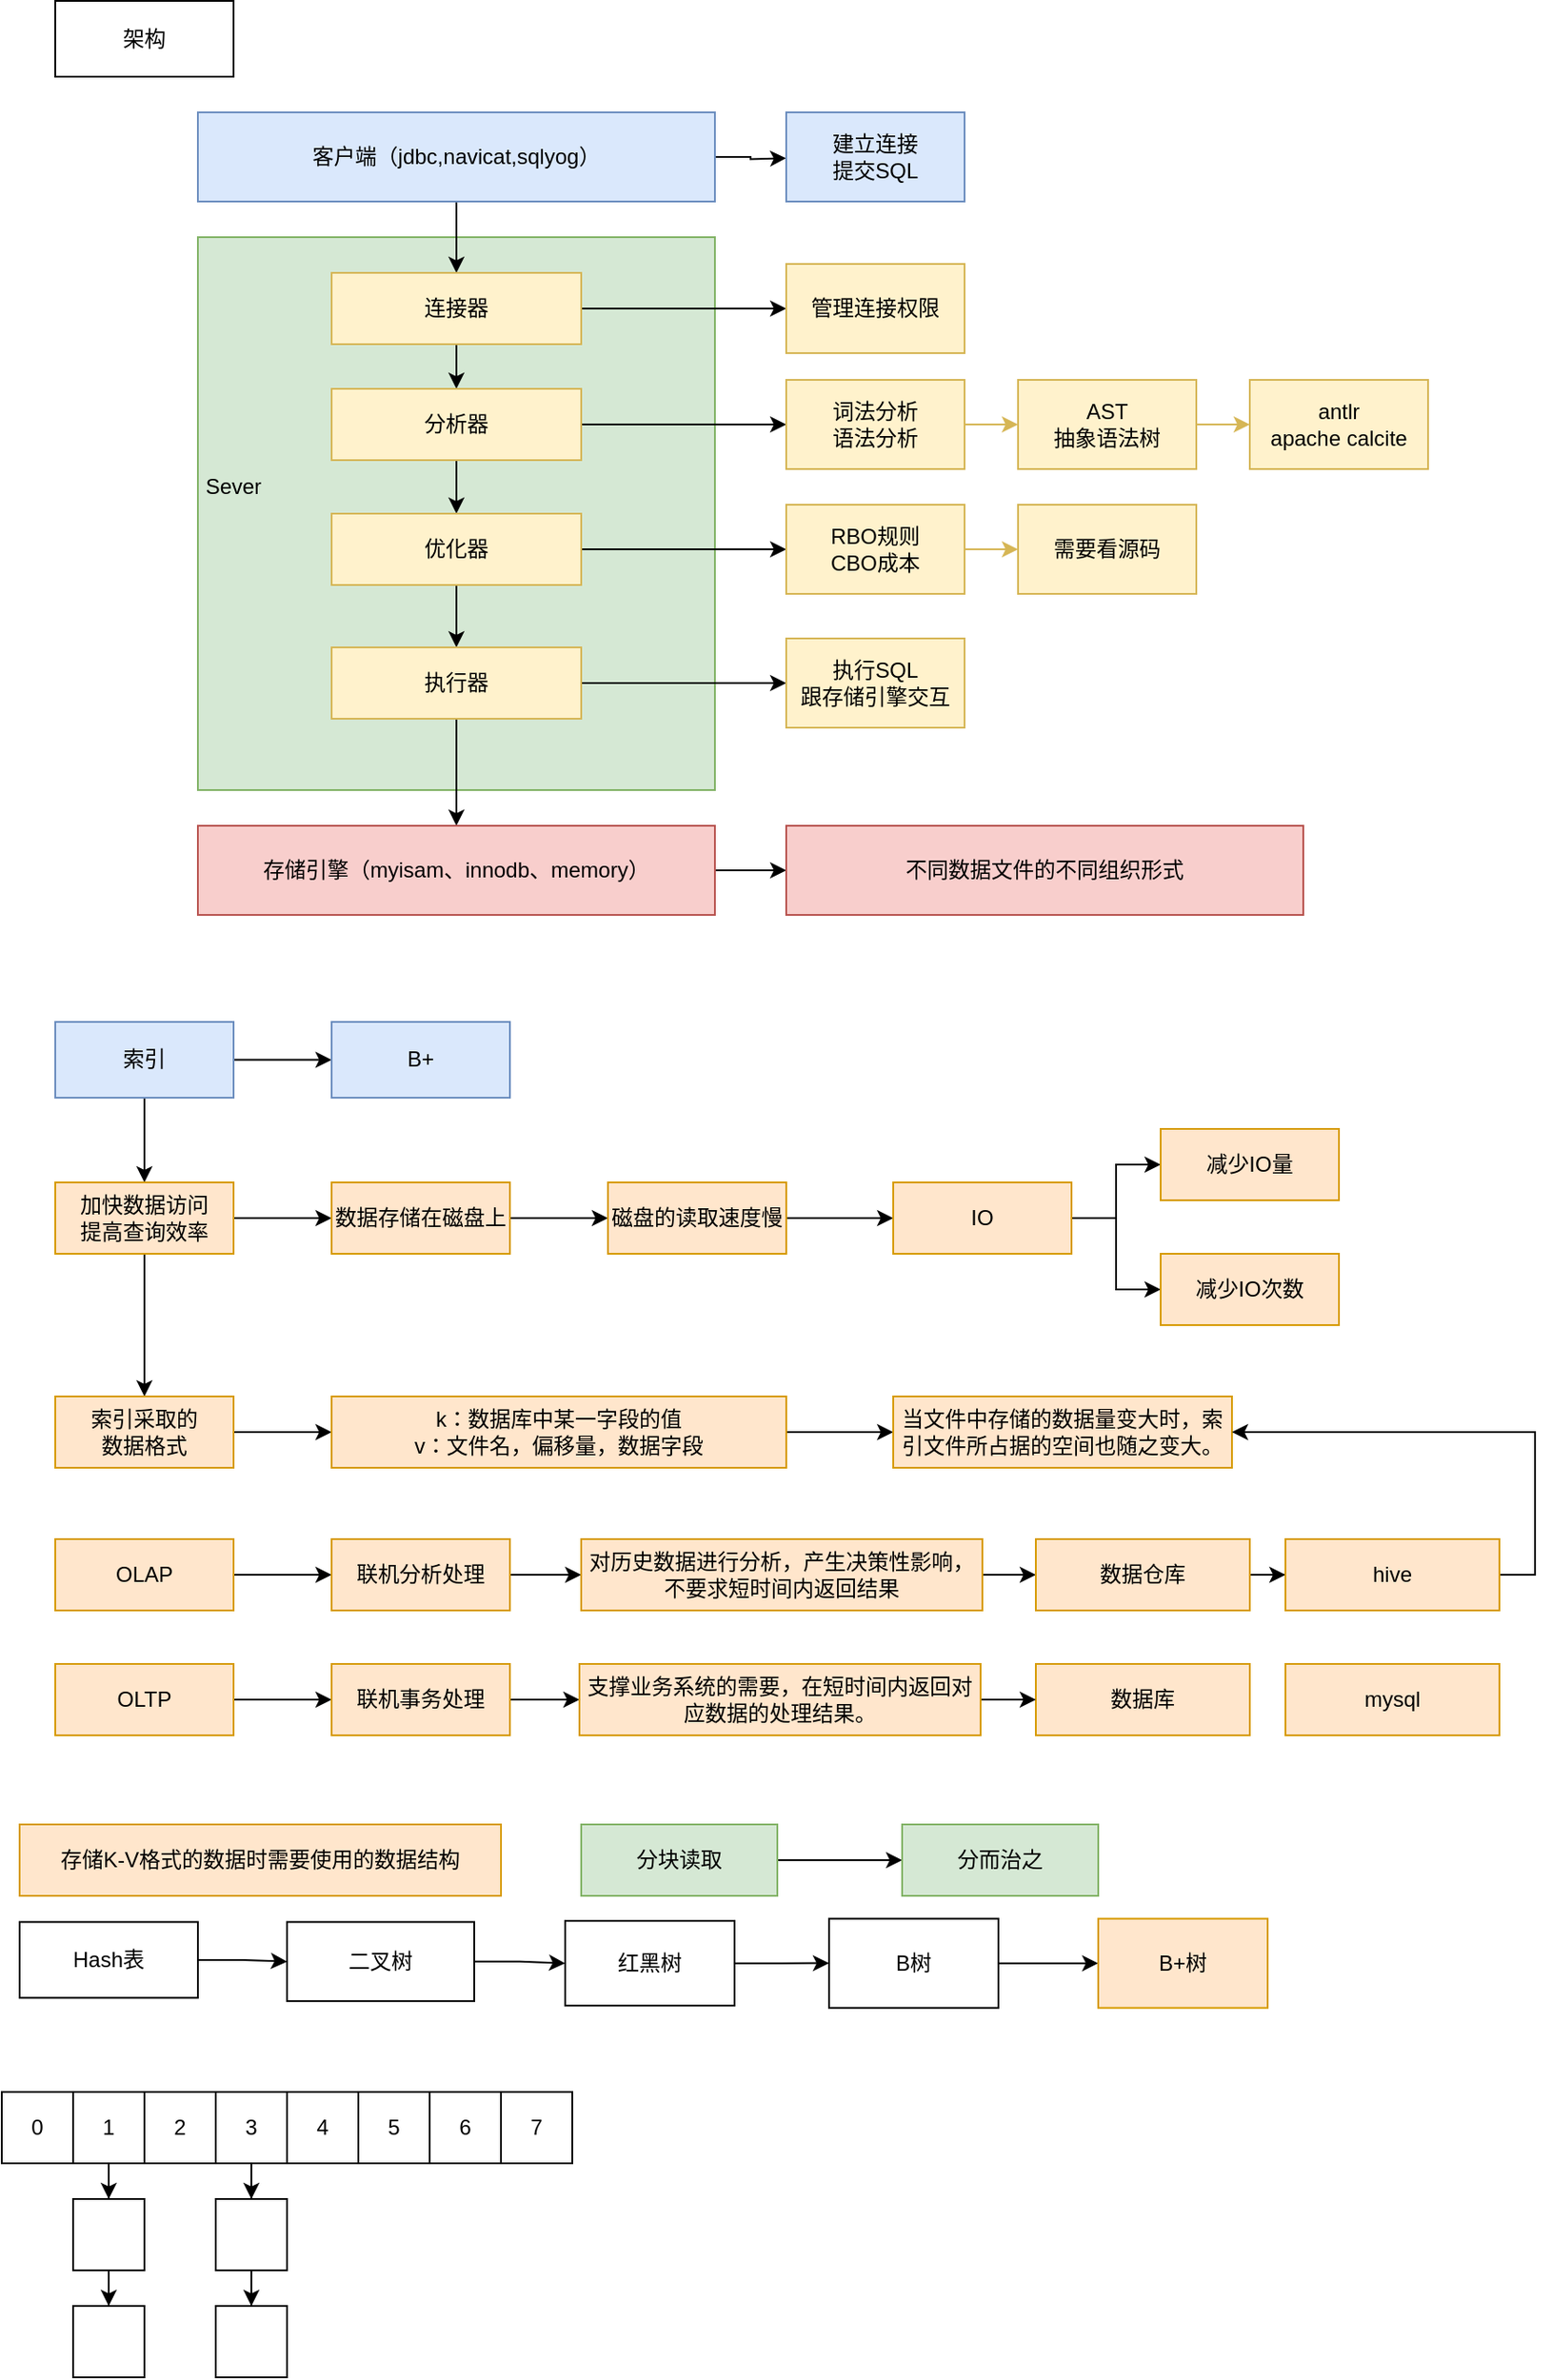 <mxfile version="15.8.9" type="github">
  <diagram id="OpyJrDc4fvvLP0obKVdv" name="Page-1">
    <mxGraphModel dx="886" dy="465" grid="1" gridSize="10" guides="1" tooltips="1" connect="1" arrows="1" fold="1" page="1" pageScale="1" pageWidth="827" pageHeight="1169" math="0" shadow="0">
      <root>
        <mxCell id="0" />
        <mxCell id="1" parent="0" />
        <mxCell id="U8OIcOFTnT2fodf6uhqW-4" value="" style="rounded=0;whiteSpace=wrap;html=1;shadow=0;fillColor=#d5e8d4;strokeColor=#82b366;" parent="1" vertex="1">
          <mxGeometry x="170" y="160" width="290" height="310" as="geometry" />
        </mxCell>
        <mxCell id="U8OIcOFTnT2fodf6uhqW-2" value="架构" style="rounded=0;whiteSpace=wrap;html=1;shadow=0;" parent="1" vertex="1">
          <mxGeometry x="90" y="27.5" width="100" height="42.5" as="geometry" />
        </mxCell>
        <mxCell id="U8OIcOFTnT2fodf6uhqW-15" style="edgeStyle=orthogonalEdgeStyle;rounded=0;orthogonalLoop=1;jettySize=auto;html=1;entryX=0.5;entryY=0;entryDx=0;entryDy=0;" parent="1" source="U8OIcOFTnT2fodf6uhqW-3" target="U8OIcOFTnT2fodf6uhqW-5" edge="1">
          <mxGeometry relative="1" as="geometry" />
        </mxCell>
        <mxCell id="U8OIcOFTnT2fodf6uhqW-20" style="edgeStyle=orthogonalEdgeStyle;rounded=0;orthogonalLoop=1;jettySize=auto;html=1;exitX=1;exitY=0.5;exitDx=0;exitDy=0;" parent="1" source="U8OIcOFTnT2fodf6uhqW-3" edge="1">
          <mxGeometry relative="1" as="geometry">
            <mxPoint x="500" y="115.714" as="targetPoint" />
          </mxGeometry>
        </mxCell>
        <mxCell id="U8OIcOFTnT2fodf6uhqW-3" value="客户端（jdbc,navicat,sqlyog）" style="rounded=0;whiteSpace=wrap;html=1;shadow=0;fillColor=#dae8fc;strokeColor=#6c8ebf;" parent="1" vertex="1">
          <mxGeometry x="170" y="90" width="290" height="50" as="geometry" />
        </mxCell>
        <mxCell id="U8OIcOFTnT2fodf6uhqW-7" style="edgeStyle=orthogonalEdgeStyle;rounded=0;orthogonalLoop=1;jettySize=auto;html=1;exitX=1;exitY=0.5;exitDx=0;exitDy=0;entryX=0;entryY=0.5;entryDx=0;entryDy=0;" parent="1" source="U8OIcOFTnT2fodf6uhqW-5" target="U8OIcOFTnT2fodf6uhqW-25" edge="1">
          <mxGeometry relative="1" as="geometry">
            <mxPoint x="500" y="210" as="targetPoint" />
          </mxGeometry>
        </mxCell>
        <mxCell id="U8OIcOFTnT2fodf6uhqW-17" style="edgeStyle=orthogonalEdgeStyle;rounded=0;orthogonalLoop=1;jettySize=auto;html=1;exitX=0.5;exitY=1;exitDx=0;exitDy=0;entryX=0.5;entryY=0;entryDx=0;entryDy=0;" parent="1" source="U8OIcOFTnT2fodf6uhqW-5" target="U8OIcOFTnT2fodf6uhqW-9" edge="1">
          <mxGeometry relative="1" as="geometry" />
        </mxCell>
        <mxCell id="U8OIcOFTnT2fodf6uhqW-5" value="连接器" style="rounded=0;whiteSpace=wrap;html=1;shadow=0;fillColor=#fff2cc;strokeColor=#d6b656;" parent="1" vertex="1">
          <mxGeometry x="245" y="180" width="140" height="40" as="geometry" />
        </mxCell>
        <mxCell id="U8OIcOFTnT2fodf6uhqW-8" style="edgeStyle=orthogonalEdgeStyle;rounded=0;orthogonalLoop=1;jettySize=auto;html=1;exitX=0.5;exitY=1;exitDx=0;exitDy=0;" parent="1" source="U8OIcOFTnT2fodf6uhqW-5" target="U8OIcOFTnT2fodf6uhqW-5" edge="1">
          <mxGeometry relative="1" as="geometry" />
        </mxCell>
        <mxCell id="U8OIcOFTnT2fodf6uhqW-18" style="edgeStyle=orthogonalEdgeStyle;rounded=0;orthogonalLoop=1;jettySize=auto;html=1;exitX=1;exitY=0.5;exitDx=0;exitDy=0;entryX=0;entryY=0.5;entryDx=0;entryDy=0;" parent="1" source="U8OIcOFTnT2fodf6uhqW-9" target="U8OIcOFTnT2fodf6uhqW-26" edge="1">
          <mxGeometry relative="1" as="geometry">
            <mxPoint x="500" y="290.0" as="targetPoint" />
          </mxGeometry>
        </mxCell>
        <mxCell id="U8OIcOFTnT2fodf6uhqW-24" style="edgeStyle=orthogonalEdgeStyle;rounded=0;orthogonalLoop=1;jettySize=auto;html=1;exitX=0.5;exitY=1;exitDx=0;exitDy=0;entryX=0.5;entryY=0;entryDx=0;entryDy=0;" parent="1" source="U8OIcOFTnT2fodf6uhqW-9" target="U8OIcOFTnT2fodf6uhqW-22" edge="1">
          <mxGeometry relative="1" as="geometry" />
        </mxCell>
        <mxCell id="U8OIcOFTnT2fodf6uhqW-9" value="分析器" style="rounded=0;whiteSpace=wrap;html=1;shadow=0;fillColor=#fff2cc;strokeColor=#d6b656;" parent="1" vertex="1">
          <mxGeometry x="245" y="245" width="140" height="40" as="geometry" />
        </mxCell>
        <mxCell id="U8OIcOFTnT2fodf6uhqW-16" style="edgeStyle=orthogonalEdgeStyle;rounded=0;orthogonalLoop=1;jettySize=auto;html=1;exitX=0.5;exitY=1;exitDx=0;exitDy=0;" parent="1" source="U8OIcOFTnT2fodf6uhqW-9" target="U8OIcOFTnT2fodf6uhqW-9" edge="1">
          <mxGeometry relative="1" as="geometry" />
        </mxCell>
        <mxCell id="U8OIcOFTnT2fodf6uhqW-21" value="建立连接&lt;br&gt;提交SQL" style="rounded=0;whiteSpace=wrap;html=1;shadow=0;fillColor=#dae8fc;strokeColor=#6c8ebf;" parent="1" vertex="1">
          <mxGeometry x="500" y="90" width="100" height="50" as="geometry" />
        </mxCell>
        <mxCell id="U8OIcOFTnT2fodf6uhqW-34" style="edgeStyle=orthogonalEdgeStyle;rounded=0;orthogonalLoop=1;jettySize=auto;html=1;exitX=1;exitY=0.5;exitDx=0;exitDy=0;entryX=0;entryY=0.5;entryDx=0;entryDy=0;" parent="1" source="U8OIcOFTnT2fodf6uhqW-22" target="U8OIcOFTnT2fodf6uhqW-33" edge="1">
          <mxGeometry relative="1" as="geometry" />
        </mxCell>
        <mxCell id="U8OIcOFTnT2fodf6uhqW-38" style="edgeStyle=orthogonalEdgeStyle;rounded=0;orthogonalLoop=1;jettySize=auto;html=1;exitX=0.5;exitY=1;exitDx=0;exitDy=0;entryX=0.5;entryY=0;entryDx=0;entryDy=0;" parent="1" source="U8OIcOFTnT2fodf6uhqW-22" target="U8OIcOFTnT2fodf6uhqW-37" edge="1">
          <mxGeometry relative="1" as="geometry" />
        </mxCell>
        <mxCell id="U8OIcOFTnT2fodf6uhqW-22" value="优化器" style="rounded=0;whiteSpace=wrap;html=1;shadow=0;fillColor=#fff2cc;strokeColor=#d6b656;" parent="1" vertex="1">
          <mxGeometry x="245" y="315" width="140" height="40" as="geometry" />
        </mxCell>
        <mxCell id="U8OIcOFTnT2fodf6uhqW-25" value="管理连接权限" style="rounded=0;whiteSpace=wrap;html=1;shadow=0;fillColor=#fff2cc;strokeColor=#d6b656;" parent="1" vertex="1">
          <mxGeometry x="500" y="175" width="100" height="50" as="geometry" />
        </mxCell>
        <mxCell id="U8OIcOFTnT2fodf6uhqW-30" style="edgeStyle=orthogonalEdgeStyle;rounded=0;orthogonalLoop=1;jettySize=auto;html=1;exitX=1;exitY=0.5;exitDx=0;exitDy=0;entryX=0;entryY=0.5;entryDx=0;entryDy=0;fillColor=#fff2cc;strokeColor=#d6b656;" parent="1" source="U8OIcOFTnT2fodf6uhqW-26" target="U8OIcOFTnT2fodf6uhqW-29" edge="1">
          <mxGeometry relative="1" as="geometry" />
        </mxCell>
        <mxCell id="U8OIcOFTnT2fodf6uhqW-26" value="词法分析&lt;br&gt;语法分析" style="rounded=0;whiteSpace=wrap;html=1;shadow=0;fillColor=#fff2cc;strokeColor=#d6b656;" parent="1" vertex="1">
          <mxGeometry x="500" y="240" width="100" height="50" as="geometry" />
        </mxCell>
        <mxCell id="U8OIcOFTnT2fodf6uhqW-27" value="Sever" style="text;html=1;strokeColor=none;fillColor=none;align=center;verticalAlign=middle;whiteSpace=wrap;rounded=0;shadow=0;" parent="1" vertex="1">
          <mxGeometry x="160" y="285" width="60" height="30" as="geometry" />
        </mxCell>
        <mxCell id="U8OIcOFTnT2fodf6uhqW-32" style="edgeStyle=orthogonalEdgeStyle;rounded=0;orthogonalLoop=1;jettySize=auto;html=1;exitX=1;exitY=0.5;exitDx=0;exitDy=0;entryX=0;entryY=0.5;entryDx=0;entryDy=0;fillColor=#fff2cc;strokeColor=#d6b656;" parent="1" source="U8OIcOFTnT2fodf6uhqW-29" target="U8OIcOFTnT2fodf6uhqW-31" edge="1">
          <mxGeometry relative="1" as="geometry" />
        </mxCell>
        <mxCell id="U8OIcOFTnT2fodf6uhqW-29" value="AST&lt;br&gt;抽象语法树" style="rounded=0;whiteSpace=wrap;html=1;shadow=0;fillColor=#fff2cc;strokeColor=#d6b656;" parent="1" vertex="1">
          <mxGeometry x="630" y="240" width="100" height="50" as="geometry" />
        </mxCell>
        <mxCell id="U8OIcOFTnT2fodf6uhqW-31" value="antlr&lt;br&gt;apache calcite" style="rounded=0;whiteSpace=wrap;html=1;shadow=0;fillColor=#fff2cc;strokeColor=#d6b656;" parent="1" vertex="1">
          <mxGeometry x="760" y="240" width="100" height="50" as="geometry" />
        </mxCell>
        <mxCell id="U8OIcOFTnT2fodf6uhqW-36" style="edgeStyle=orthogonalEdgeStyle;rounded=0;orthogonalLoop=1;jettySize=auto;html=1;exitX=1;exitY=0.5;exitDx=0;exitDy=0;entryX=0;entryY=0.5;entryDx=0;entryDy=0;fillColor=#fff2cc;strokeColor=#d6b656;" parent="1" source="U8OIcOFTnT2fodf6uhqW-33" target="U8OIcOFTnT2fodf6uhqW-35" edge="1">
          <mxGeometry relative="1" as="geometry" />
        </mxCell>
        <mxCell id="U8OIcOFTnT2fodf6uhqW-33" value="RBO规则&lt;br&gt;CBO成本" style="rounded=0;whiteSpace=wrap;html=1;shadow=0;fillColor=#fff2cc;strokeColor=#d6b656;" parent="1" vertex="1">
          <mxGeometry x="500" y="310" width="100" height="50" as="geometry" />
        </mxCell>
        <mxCell id="U8OIcOFTnT2fodf6uhqW-35" value="需要看源码" style="rounded=0;whiteSpace=wrap;html=1;shadow=0;fillColor=#fff2cc;strokeColor=#d6b656;" parent="1" vertex="1">
          <mxGeometry x="630" y="310" width="100" height="50" as="geometry" />
        </mxCell>
        <mxCell id="U8OIcOFTnT2fodf6uhqW-40" style="edgeStyle=orthogonalEdgeStyle;rounded=0;orthogonalLoop=1;jettySize=auto;html=1;exitX=0.5;exitY=1;exitDx=0;exitDy=0;entryX=0.5;entryY=0;entryDx=0;entryDy=0;" parent="1" source="U8OIcOFTnT2fodf6uhqW-37" target="U8OIcOFTnT2fodf6uhqW-39" edge="1">
          <mxGeometry relative="1" as="geometry" />
        </mxCell>
        <mxCell id="U8OIcOFTnT2fodf6uhqW-42" style="edgeStyle=orthogonalEdgeStyle;rounded=0;orthogonalLoop=1;jettySize=auto;html=1;entryX=0;entryY=0.5;entryDx=0;entryDy=0;" parent="1" source="U8OIcOFTnT2fodf6uhqW-37" target="U8OIcOFTnT2fodf6uhqW-41" edge="1">
          <mxGeometry relative="1" as="geometry" />
        </mxCell>
        <mxCell id="U8OIcOFTnT2fodf6uhqW-37" value="执行器" style="rounded=0;whiteSpace=wrap;html=1;shadow=0;fillColor=#fff2cc;strokeColor=#d6b656;" parent="1" vertex="1">
          <mxGeometry x="245" y="390" width="140" height="40" as="geometry" />
        </mxCell>
        <mxCell id="U8OIcOFTnT2fodf6uhqW-44" style="edgeStyle=orthogonalEdgeStyle;rounded=0;orthogonalLoop=1;jettySize=auto;html=1;exitX=1;exitY=0.5;exitDx=0;exitDy=0;entryX=0;entryY=0.5;entryDx=0;entryDy=0;" parent="1" source="U8OIcOFTnT2fodf6uhqW-39" target="U8OIcOFTnT2fodf6uhqW-43" edge="1">
          <mxGeometry relative="1" as="geometry" />
        </mxCell>
        <mxCell id="U8OIcOFTnT2fodf6uhqW-39" value="存储引擎（myisam、innodb、memory）" style="rounded=0;whiteSpace=wrap;html=1;shadow=0;fillColor=#f8cecc;strokeColor=#b85450;" parent="1" vertex="1">
          <mxGeometry x="170" y="490" width="290" height="50" as="geometry" />
        </mxCell>
        <mxCell id="U8OIcOFTnT2fodf6uhqW-41" value="执行SQL&lt;br&gt;跟存储引擎交互" style="rounded=0;whiteSpace=wrap;html=1;shadow=0;fillColor=#fff2cc;strokeColor=#d6b656;" parent="1" vertex="1">
          <mxGeometry x="500" y="385" width="100" height="50" as="geometry" />
        </mxCell>
        <mxCell id="U8OIcOFTnT2fodf6uhqW-43" value="不同数据文件的不同组织形式" style="rounded=0;whiteSpace=wrap;html=1;shadow=0;fillColor=#f8cecc;strokeColor=#b85450;" parent="1" vertex="1">
          <mxGeometry x="500" y="490" width="290" height="50" as="geometry" />
        </mxCell>
        <mxCell id="U8OIcOFTnT2fodf6uhqW-49" style="edgeStyle=orthogonalEdgeStyle;rounded=0;orthogonalLoop=1;jettySize=auto;html=1;entryX=0;entryY=0.5;entryDx=0;entryDy=0;" parent="1" source="U8OIcOFTnT2fodf6uhqW-46" target="U8OIcOFTnT2fodf6uhqW-48" edge="1">
          <mxGeometry relative="1" as="geometry" />
        </mxCell>
        <mxCell id="U8OIcOFTnT2fodf6uhqW-51" value="" style="edgeStyle=orthogonalEdgeStyle;rounded=0;orthogonalLoop=1;jettySize=auto;html=1;" parent="1" source="U8OIcOFTnT2fodf6uhqW-46" target="U8OIcOFTnT2fodf6uhqW-50" edge="1">
          <mxGeometry relative="1" as="geometry" />
        </mxCell>
        <mxCell id="U8OIcOFTnT2fodf6uhqW-46" value="索引" style="rounded=0;whiteSpace=wrap;html=1;shadow=0;fillColor=#dae8fc;strokeColor=#6c8ebf;" parent="1" vertex="1">
          <mxGeometry x="90" y="600" width="100" height="42.5" as="geometry" />
        </mxCell>
        <mxCell id="U8OIcOFTnT2fodf6uhqW-48" value="B+" style="rounded=0;whiteSpace=wrap;html=1;shadow=0;fillColor=#dae8fc;strokeColor=#6c8ebf;" parent="1" vertex="1">
          <mxGeometry x="245" y="600" width="100" height="42.5" as="geometry" />
        </mxCell>
        <mxCell id="U8OIcOFTnT2fodf6uhqW-54" style="edgeStyle=orthogonalEdgeStyle;rounded=0;orthogonalLoop=1;jettySize=auto;html=1;exitX=1;exitY=0.5;exitDx=0;exitDy=0;entryX=0;entryY=0.5;entryDx=0;entryDy=0;" parent="1" source="U8OIcOFTnT2fodf6uhqW-50" target="U8OIcOFTnT2fodf6uhqW-52" edge="1">
          <mxGeometry relative="1" as="geometry" />
        </mxCell>
        <mxCell id="U8OIcOFTnT2fodf6uhqW-50" value="加快数据访问&lt;br&gt;提高查询效率" style="whiteSpace=wrap;html=1;rounded=0;shadow=0;" parent="1" vertex="1">
          <mxGeometry x="90" y="690" width="100" height="40" as="geometry" />
        </mxCell>
        <mxCell id="U8OIcOFTnT2fodf6uhqW-55" style="edgeStyle=orthogonalEdgeStyle;rounded=0;orthogonalLoop=1;jettySize=auto;html=1;exitX=1;exitY=0.5;exitDx=0;exitDy=0;entryX=0;entryY=0.5;entryDx=0;entryDy=0;" parent="1" source="U8OIcOFTnT2fodf6uhqW-52" target="U8OIcOFTnT2fodf6uhqW-53" edge="1">
          <mxGeometry relative="1" as="geometry" />
        </mxCell>
        <mxCell id="U8OIcOFTnT2fodf6uhqW-52" value="数据存储在磁盘上" style="whiteSpace=wrap;html=1;rounded=0;shadow=0;fillColor=#ffe6cc;strokeColor=#d79b00;" parent="1" vertex="1">
          <mxGeometry x="245" y="690" width="100" height="40" as="geometry" />
        </mxCell>
        <mxCell id="U8OIcOFTnT2fodf6uhqW-57" style="edgeStyle=orthogonalEdgeStyle;rounded=0;orthogonalLoop=1;jettySize=auto;html=1;exitX=1;exitY=0.5;exitDx=0;exitDy=0;entryX=0;entryY=0.5;entryDx=0;entryDy=0;" parent="1" source="U8OIcOFTnT2fodf6uhqW-53" target="U8OIcOFTnT2fodf6uhqW-56" edge="1">
          <mxGeometry relative="1" as="geometry" />
        </mxCell>
        <mxCell id="U8OIcOFTnT2fodf6uhqW-53" value="磁盘的读取速度慢" style="whiteSpace=wrap;html=1;rounded=0;shadow=0;fillColor=#ffe6cc;strokeColor=#d79b00;" parent="1" vertex="1">
          <mxGeometry x="400" y="690" width="100" height="40" as="geometry" />
        </mxCell>
        <mxCell id="U8OIcOFTnT2fodf6uhqW-60" style="edgeStyle=orthogonalEdgeStyle;rounded=0;orthogonalLoop=1;jettySize=auto;html=1;exitX=1;exitY=0.5;exitDx=0;exitDy=0;entryX=0;entryY=0.5;entryDx=0;entryDy=0;" parent="1" source="U8OIcOFTnT2fodf6uhqW-56" target="U8OIcOFTnT2fodf6uhqW-58" edge="1">
          <mxGeometry relative="1" as="geometry">
            <mxPoint x="710" y="660" as="targetPoint" />
          </mxGeometry>
        </mxCell>
        <mxCell id="U8OIcOFTnT2fodf6uhqW-61" style="edgeStyle=orthogonalEdgeStyle;rounded=0;orthogonalLoop=1;jettySize=auto;html=1;exitX=1;exitY=0.5;exitDx=0;exitDy=0;entryX=0;entryY=0.5;entryDx=0;entryDy=0;" parent="1" source="U8OIcOFTnT2fodf6uhqW-56" target="U8OIcOFTnT2fodf6uhqW-59" edge="1">
          <mxGeometry relative="1" as="geometry" />
        </mxCell>
        <mxCell id="U8OIcOFTnT2fodf6uhqW-56" value="IO" style="whiteSpace=wrap;html=1;rounded=0;shadow=0;fillColor=#ffe6cc;strokeColor=#d79b00;" parent="1" vertex="1">
          <mxGeometry x="560" y="690" width="100" height="40" as="geometry" />
        </mxCell>
        <mxCell id="U8OIcOFTnT2fodf6uhqW-58" value="减少IO量" style="whiteSpace=wrap;html=1;rounded=0;shadow=0;fillColor=#ffe6cc;strokeColor=#d79b00;" parent="1" vertex="1">
          <mxGeometry x="710" y="660" width="100" height="40" as="geometry" />
        </mxCell>
        <mxCell id="U8OIcOFTnT2fodf6uhqW-59" value="减少IO次数" style="whiteSpace=wrap;html=1;rounded=0;shadow=0;fillColor=#ffe6cc;strokeColor=#d79b00;" parent="1" vertex="1">
          <mxGeometry x="710" y="730" width="100" height="40" as="geometry" />
        </mxCell>
        <mxCell id="U8OIcOFTnT2fodf6uhqW-78" value="" style="edgeStyle=orthogonalEdgeStyle;rounded=0;orthogonalLoop=1;jettySize=auto;html=1;" parent="1" source="U8OIcOFTnT2fodf6uhqW-62" target="U8OIcOFTnT2fodf6uhqW-77" edge="1">
          <mxGeometry relative="1" as="geometry" />
        </mxCell>
        <mxCell id="U8OIcOFTnT2fodf6uhqW-62" value="加快数据访问&lt;br&gt;提高查询效率" style="whiteSpace=wrap;html=1;rounded=0;shadow=0;fillColor=#ffe6cc;strokeColor=#d79b00;" parent="1" vertex="1">
          <mxGeometry x="90" y="690" width="100" height="40" as="geometry" />
        </mxCell>
        <mxCell id="U8OIcOFTnT2fodf6uhqW-65" value="" style="edgeStyle=orthogonalEdgeStyle;rounded=0;orthogonalLoop=1;jettySize=auto;html=1;" parent="1" source="U8OIcOFTnT2fodf6uhqW-63" target="U8OIcOFTnT2fodf6uhqW-64" edge="1">
          <mxGeometry relative="1" as="geometry" />
        </mxCell>
        <mxCell id="U8OIcOFTnT2fodf6uhqW-63" value="Hash表" style="rounded=0;whiteSpace=wrap;html=1;shadow=0;" parent="1" vertex="1">
          <mxGeometry x="70" y="1104.7" width="100" height="42.5" as="geometry" />
        </mxCell>
        <mxCell id="U8OIcOFTnT2fodf6uhqW-103" style="edgeStyle=orthogonalEdgeStyle;rounded=0;orthogonalLoop=1;jettySize=auto;html=1;exitX=1;exitY=0.5;exitDx=0;exitDy=0;entryX=0;entryY=0.5;entryDx=0;entryDy=0;" parent="1" source="U8OIcOFTnT2fodf6uhqW-64" target="U8OIcOFTnT2fodf6uhqW-70" edge="1">
          <mxGeometry relative="1" as="geometry" />
        </mxCell>
        <mxCell id="U8OIcOFTnT2fodf6uhqW-64" value="二叉树" style="whiteSpace=wrap;html=1;rounded=0;shadow=0;" parent="1" vertex="1">
          <mxGeometry x="220" y="1104.7" width="105" height="44.37" as="geometry" />
        </mxCell>
        <mxCell id="U8OIcOFTnT2fodf6uhqW-73" value="" style="edgeStyle=orthogonalEdgeStyle;rounded=0;orthogonalLoop=1;jettySize=auto;html=1;" parent="1" source="U8OIcOFTnT2fodf6uhqW-70" target="U8OIcOFTnT2fodf6uhqW-72" edge="1">
          <mxGeometry relative="1" as="geometry" />
        </mxCell>
        <mxCell id="U8OIcOFTnT2fodf6uhqW-70" value="红黑树" style="whiteSpace=wrap;html=1;rounded=0;shadow=0;" parent="1" vertex="1">
          <mxGeometry x="376" y="1104.08" width="95" height="47.5" as="geometry" />
        </mxCell>
        <mxCell id="U8OIcOFTnT2fodf6uhqW-75" value="" style="edgeStyle=orthogonalEdgeStyle;rounded=0;orthogonalLoop=1;jettySize=auto;html=1;" parent="1" source="U8OIcOFTnT2fodf6uhqW-72" target="U8OIcOFTnT2fodf6uhqW-74" edge="1">
          <mxGeometry relative="1" as="geometry" />
        </mxCell>
        <mxCell id="U8OIcOFTnT2fodf6uhqW-72" value="B树" style="whiteSpace=wrap;html=1;rounded=0;shadow=0;" parent="1" vertex="1">
          <mxGeometry x="524" y="1102.83" width="95" height="50.01" as="geometry" />
        </mxCell>
        <mxCell id="U8OIcOFTnT2fodf6uhqW-74" value="B+树" style="whiteSpace=wrap;html=1;rounded=0;shadow=0;fillColor=#ffe6cc;strokeColor=#d79b00;" parent="1" vertex="1">
          <mxGeometry x="675" y="1102.83" width="95" height="50.01" as="geometry" />
        </mxCell>
        <mxCell id="U8OIcOFTnT2fodf6uhqW-80" value="" style="edgeStyle=orthogonalEdgeStyle;rounded=0;orthogonalLoop=1;jettySize=auto;html=1;" parent="1" source="U8OIcOFTnT2fodf6uhqW-77" target="U8OIcOFTnT2fodf6uhqW-79" edge="1">
          <mxGeometry relative="1" as="geometry" />
        </mxCell>
        <mxCell id="U8OIcOFTnT2fodf6uhqW-77" value="索引采取的&lt;br&gt;数据格式" style="whiteSpace=wrap;html=1;rounded=0;shadow=0;fillColor=#ffe6cc;strokeColor=#d79b00;" parent="1" vertex="1">
          <mxGeometry x="90" y="810" width="100" height="40" as="geometry" />
        </mxCell>
        <mxCell id="U8OIcOFTnT2fodf6uhqW-82" value="" style="edgeStyle=orthogonalEdgeStyle;rounded=0;orthogonalLoop=1;jettySize=auto;html=1;" parent="1" source="U8OIcOFTnT2fodf6uhqW-79" target="U8OIcOFTnT2fodf6uhqW-81" edge="1">
          <mxGeometry relative="1" as="geometry" />
        </mxCell>
        <mxCell id="U8OIcOFTnT2fodf6uhqW-79" value="k：数据库中某一字段的值&lt;br&gt;v：文件名，偏移量，数据字段" style="whiteSpace=wrap;html=1;rounded=0;shadow=0;fillColor=#ffe6cc;strokeColor=#d79b00;" parent="1" vertex="1">
          <mxGeometry x="245" y="810" width="255" height="40" as="geometry" />
        </mxCell>
        <mxCell id="U8OIcOFTnT2fodf6uhqW-81" value="当文件中存储的数据量变大时，索引文件所占据的空间也随之变大。" style="whiteSpace=wrap;html=1;rounded=0;shadow=0;fillColor=#ffe6cc;strokeColor=#d79b00;" parent="1" vertex="1">
          <mxGeometry x="560" y="810" width="190" height="40" as="geometry" />
        </mxCell>
        <mxCell id="U8OIcOFTnT2fodf6uhqW-94" style="edgeStyle=orthogonalEdgeStyle;rounded=0;orthogonalLoop=1;jettySize=auto;html=1;exitX=1;exitY=0.5;exitDx=0;exitDy=0;entryX=0;entryY=0.5;entryDx=0;entryDy=0;" parent="1" source="U8OIcOFTnT2fodf6uhqW-84" target="U8OIcOFTnT2fodf6uhqW-87" edge="1">
          <mxGeometry relative="1" as="geometry" />
        </mxCell>
        <mxCell id="U8OIcOFTnT2fodf6uhqW-84" value="OLAP" style="whiteSpace=wrap;html=1;rounded=0;shadow=0;fillColor=#ffe6cc;strokeColor=#d79b00;" parent="1" vertex="1">
          <mxGeometry x="90" y="890" width="100" height="40" as="geometry" />
        </mxCell>
        <mxCell id="U8OIcOFTnT2fodf6uhqW-96" style="edgeStyle=orthogonalEdgeStyle;rounded=0;orthogonalLoop=1;jettySize=auto;html=1;exitX=1;exitY=0.5;exitDx=0;exitDy=0;entryX=0;entryY=0.5;entryDx=0;entryDy=0;" parent="1" source="U8OIcOFTnT2fodf6uhqW-85" target="U8OIcOFTnT2fodf6uhqW-88" edge="1">
          <mxGeometry relative="1" as="geometry" />
        </mxCell>
        <mxCell id="U8OIcOFTnT2fodf6uhqW-85" value="OLTP" style="whiteSpace=wrap;html=1;rounded=0;shadow=0;fillColor=#ffe6cc;strokeColor=#d79b00;" parent="1" vertex="1">
          <mxGeometry x="90" y="960" width="100" height="40" as="geometry" />
        </mxCell>
        <mxCell id="U8OIcOFTnT2fodf6uhqW-95" style="edgeStyle=orthogonalEdgeStyle;rounded=0;orthogonalLoop=1;jettySize=auto;html=1;exitX=1;exitY=0.5;exitDx=0;exitDy=0;entryX=0;entryY=0.5;entryDx=0;entryDy=0;" parent="1" source="U8OIcOFTnT2fodf6uhqW-87" target="U8OIcOFTnT2fodf6uhqW-89" edge="1">
          <mxGeometry relative="1" as="geometry" />
        </mxCell>
        <mxCell id="U8OIcOFTnT2fodf6uhqW-87" value="联机分析处理" style="whiteSpace=wrap;html=1;rounded=0;shadow=0;fillColor=#ffe6cc;strokeColor=#d79b00;" parent="1" vertex="1">
          <mxGeometry x="245" y="890" width="100" height="40" as="geometry" />
        </mxCell>
        <mxCell id="U8OIcOFTnT2fodf6uhqW-97" style="edgeStyle=orthogonalEdgeStyle;rounded=0;orthogonalLoop=1;jettySize=auto;html=1;exitX=1;exitY=0.5;exitDx=0;exitDy=0;entryX=0;entryY=0.5;entryDx=0;entryDy=0;" parent="1" source="U8OIcOFTnT2fodf6uhqW-88" target="U8OIcOFTnT2fodf6uhqW-93" edge="1">
          <mxGeometry relative="1" as="geometry" />
        </mxCell>
        <mxCell id="U8OIcOFTnT2fodf6uhqW-88" value="联机事务处理" style="whiteSpace=wrap;html=1;rounded=0;shadow=0;fillColor=#ffe6cc;strokeColor=#d79b00;" parent="1" vertex="1">
          <mxGeometry x="245" y="960" width="100" height="40" as="geometry" />
        </mxCell>
        <mxCell id="U8OIcOFTnT2fodf6uhqW-91" value="" style="edgeStyle=orthogonalEdgeStyle;rounded=0;orthogonalLoop=1;jettySize=auto;html=1;" parent="1" source="U8OIcOFTnT2fodf6uhqW-89" target="U8OIcOFTnT2fodf6uhqW-90" edge="1">
          <mxGeometry relative="1" as="geometry" />
        </mxCell>
        <mxCell id="U8OIcOFTnT2fodf6uhqW-89" value="对历史数据进行分析，产生决策性影响，不要求短时间内返回结果" style="whiteSpace=wrap;html=1;rounded=0;shadow=0;fillColor=#ffe6cc;strokeColor=#d79b00;" parent="1" vertex="1">
          <mxGeometry x="385" y="890" width="225" height="40" as="geometry" />
        </mxCell>
        <mxCell id="U8OIcOFTnT2fodf6uhqW-100" value="" style="edgeStyle=orthogonalEdgeStyle;rounded=0;orthogonalLoop=1;jettySize=auto;html=1;" parent="1" source="U8OIcOFTnT2fodf6uhqW-90" target="U8OIcOFTnT2fodf6uhqW-99" edge="1">
          <mxGeometry relative="1" as="geometry" />
        </mxCell>
        <mxCell id="U8OIcOFTnT2fodf6uhqW-90" value="数据仓库" style="whiteSpace=wrap;html=1;rounded=0;shadow=0;fillColor=#ffe6cc;strokeColor=#d79b00;" parent="1" vertex="1">
          <mxGeometry x="640" y="890" width="120" height="40" as="geometry" />
        </mxCell>
        <mxCell id="U8OIcOFTnT2fodf6uhqW-92" value="数据库" style="whiteSpace=wrap;html=1;rounded=0;shadow=0;fillColor=#ffe6cc;strokeColor=#d79b00;" parent="1" vertex="1">
          <mxGeometry x="640" y="960" width="120" height="40" as="geometry" />
        </mxCell>
        <mxCell id="U8OIcOFTnT2fodf6uhqW-98" style="edgeStyle=orthogonalEdgeStyle;rounded=0;orthogonalLoop=1;jettySize=auto;html=1;exitX=1;exitY=0.5;exitDx=0;exitDy=0;entryX=0;entryY=0.5;entryDx=0;entryDy=0;" parent="1" source="U8OIcOFTnT2fodf6uhqW-93" target="U8OIcOFTnT2fodf6uhqW-92" edge="1">
          <mxGeometry relative="1" as="geometry" />
        </mxCell>
        <mxCell id="U8OIcOFTnT2fodf6uhqW-93" value="支撑业务系统的需要，在短时间内返回对应数据的处理结果。" style="whiteSpace=wrap;html=1;rounded=0;shadow=0;fillColor=#ffe6cc;strokeColor=#d79b00;" parent="1" vertex="1">
          <mxGeometry x="384" y="960" width="225" height="40" as="geometry" />
        </mxCell>
        <mxCell id="U8OIcOFTnT2fodf6uhqW-102" style="edgeStyle=orthogonalEdgeStyle;rounded=0;orthogonalLoop=1;jettySize=auto;html=1;entryX=1;entryY=0.5;entryDx=0;entryDy=0;" parent="1" source="U8OIcOFTnT2fodf6uhqW-99" target="U8OIcOFTnT2fodf6uhqW-81" edge="1">
          <mxGeometry relative="1" as="geometry">
            <Array as="points">
              <mxPoint x="920" y="910" />
              <mxPoint x="920" y="830" />
            </Array>
          </mxGeometry>
        </mxCell>
        <mxCell id="U8OIcOFTnT2fodf6uhqW-99" value="hive" style="whiteSpace=wrap;html=1;rounded=0;shadow=0;fillColor=#ffe6cc;strokeColor=#d79b00;" parent="1" vertex="1">
          <mxGeometry x="780" y="890" width="120" height="40" as="geometry" />
        </mxCell>
        <mxCell id="U8OIcOFTnT2fodf6uhqW-101" value="mysql" style="whiteSpace=wrap;html=1;rounded=0;shadow=0;fillColor=#ffe6cc;strokeColor=#d79b00;" parent="1" vertex="1">
          <mxGeometry x="780" y="960" width="120" height="40" as="geometry" />
        </mxCell>
        <mxCell id="U8OIcOFTnT2fodf6uhqW-104" value="存储K-V格式的数据时需要使用的数据结构" style="whiteSpace=wrap;html=1;rounded=0;shadow=0;fillColor=#ffe6cc;strokeColor=#d79b00;" parent="1" vertex="1">
          <mxGeometry x="70" y="1050" width="270" height="40" as="geometry" />
        </mxCell>
        <mxCell id="U8OIcOFTnT2fodf6uhqW-109" value="" style="edgeStyle=orthogonalEdgeStyle;rounded=0;orthogonalLoop=1;jettySize=auto;html=1;" parent="1" source="U8OIcOFTnT2fodf6uhqW-106" target="U8OIcOFTnT2fodf6uhqW-108" edge="1">
          <mxGeometry relative="1" as="geometry" />
        </mxCell>
        <mxCell id="U8OIcOFTnT2fodf6uhqW-106" value="分块读取" style="whiteSpace=wrap;html=1;rounded=0;shadow=0;strokeColor=#82b366;fillColor=#d5e8d4;" parent="1" vertex="1">
          <mxGeometry x="385" y="1050" width="110" height="40" as="geometry" />
        </mxCell>
        <mxCell id="U8OIcOFTnT2fodf6uhqW-108" value="分而治之" style="whiteSpace=wrap;html=1;rounded=0;shadow=0;strokeColor=#82b366;fillColor=#d5e8d4;" parent="1" vertex="1">
          <mxGeometry x="565" y="1050" width="110" height="40" as="geometry" />
        </mxCell>
        <mxCell id="U8OIcOFTnT2fodf6uhqW-130" value="0" style="whiteSpace=wrap;html=1;aspect=fixed;shadow=0;" parent="1" vertex="1">
          <mxGeometry x="60" y="1200" width="40" height="40" as="geometry" />
        </mxCell>
        <mxCell id="U8OIcOFTnT2fodf6uhqW-140" value="" style="edgeStyle=orthogonalEdgeStyle;rounded=0;orthogonalLoop=1;jettySize=auto;html=1;" parent="1" source="U8OIcOFTnT2fodf6uhqW-131" target="U8OIcOFTnT2fodf6uhqW-139" edge="1">
          <mxGeometry relative="1" as="geometry" />
        </mxCell>
        <mxCell id="U8OIcOFTnT2fodf6uhqW-131" value="1" style="whiteSpace=wrap;html=1;aspect=fixed;shadow=0;" parent="1" vertex="1">
          <mxGeometry x="100" y="1200" width="40" height="40" as="geometry" />
        </mxCell>
        <mxCell id="U8OIcOFTnT2fodf6uhqW-132" value="2" style="whiteSpace=wrap;html=1;aspect=fixed;shadow=0;" parent="1" vertex="1">
          <mxGeometry x="140" y="1200" width="40" height="40" as="geometry" />
        </mxCell>
        <mxCell id="U8OIcOFTnT2fodf6uhqW-144" value="" style="edgeStyle=orthogonalEdgeStyle;rounded=0;orthogonalLoop=1;jettySize=auto;html=1;" parent="1" source="U8OIcOFTnT2fodf6uhqW-133" target="U8OIcOFTnT2fodf6uhqW-143" edge="1">
          <mxGeometry relative="1" as="geometry" />
        </mxCell>
        <mxCell id="U8OIcOFTnT2fodf6uhqW-133" value="3" style="whiteSpace=wrap;html=1;aspect=fixed;shadow=0;" parent="1" vertex="1">
          <mxGeometry x="180" y="1200" width="40" height="40" as="geometry" />
        </mxCell>
        <mxCell id="U8OIcOFTnT2fodf6uhqW-134" value="4" style="whiteSpace=wrap;html=1;aspect=fixed;shadow=0;" parent="1" vertex="1">
          <mxGeometry x="220" y="1200" width="40" height="40" as="geometry" />
        </mxCell>
        <mxCell id="U8OIcOFTnT2fodf6uhqW-135" value="5" style="whiteSpace=wrap;html=1;aspect=fixed;shadow=0;" parent="1" vertex="1">
          <mxGeometry x="260" y="1200" width="40" height="40" as="geometry" />
        </mxCell>
        <mxCell id="U8OIcOFTnT2fodf6uhqW-136" value="6" style="whiteSpace=wrap;html=1;aspect=fixed;shadow=0;" parent="1" vertex="1">
          <mxGeometry x="300" y="1200" width="40" height="40" as="geometry" />
        </mxCell>
        <mxCell id="U8OIcOFTnT2fodf6uhqW-137" value="7" style="whiteSpace=wrap;html=1;aspect=fixed;shadow=0;" parent="1" vertex="1">
          <mxGeometry x="340" y="1200" width="40" height="40" as="geometry" />
        </mxCell>
        <mxCell id="U8OIcOFTnT2fodf6uhqW-142" value="" style="edgeStyle=orthogonalEdgeStyle;rounded=0;orthogonalLoop=1;jettySize=auto;html=1;" parent="1" source="U8OIcOFTnT2fodf6uhqW-139" target="U8OIcOFTnT2fodf6uhqW-141" edge="1">
          <mxGeometry relative="1" as="geometry" />
        </mxCell>
        <mxCell id="U8OIcOFTnT2fodf6uhqW-139" value="" style="whiteSpace=wrap;html=1;aspect=fixed;shadow=0;" parent="1" vertex="1">
          <mxGeometry x="100" y="1260" width="40" height="40" as="geometry" />
        </mxCell>
        <mxCell id="U8OIcOFTnT2fodf6uhqW-141" value="" style="whiteSpace=wrap;html=1;aspect=fixed;shadow=0;" parent="1" vertex="1">
          <mxGeometry x="100" y="1320" width="40" height="40" as="geometry" />
        </mxCell>
        <mxCell id="U8OIcOFTnT2fodf6uhqW-146" value="" style="edgeStyle=orthogonalEdgeStyle;rounded=0;orthogonalLoop=1;jettySize=auto;html=1;" parent="1" source="U8OIcOFTnT2fodf6uhqW-143" target="U8OIcOFTnT2fodf6uhqW-145" edge="1">
          <mxGeometry relative="1" as="geometry" />
        </mxCell>
        <mxCell id="U8OIcOFTnT2fodf6uhqW-143" value="" style="whiteSpace=wrap;html=1;aspect=fixed;shadow=0;" parent="1" vertex="1">
          <mxGeometry x="180" y="1260" width="40" height="40" as="geometry" />
        </mxCell>
        <mxCell id="U8OIcOFTnT2fodf6uhqW-145" value="" style="whiteSpace=wrap;html=1;aspect=fixed;shadow=0;" parent="1" vertex="1">
          <mxGeometry x="180" y="1320" width="40" height="40" as="geometry" />
        </mxCell>
      </root>
    </mxGraphModel>
  </diagram>
</mxfile>
